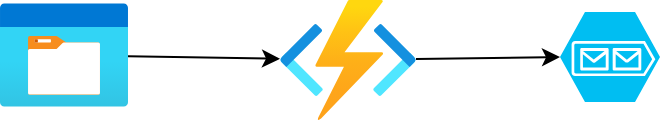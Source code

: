 <mxfile>
    <diagram id="-pyq4oVrcZELDTSdFUwP" name="Page-1">
        <mxGraphModel dx="803" dy="635" grid="1" gridSize="10" guides="1" tooltips="1" connect="1" arrows="1" fold="1" page="1" pageScale="1" pageWidth="827" pageHeight="1169" background="#ffffff" math="0" shadow="0">
            <root>
                <mxCell id="0"/>
                <mxCell id="1" parent="0"/>
                <mxCell id="6" style="edgeStyle=none;html=1;entryX=0;entryY=0.5;entryDx=0;entryDy=0;entryPerimeter=0;strokeColor=#000000;" edge="1" parent="1" source="2" target="3">
                    <mxGeometry relative="1" as="geometry"/>
                </mxCell>
                <mxCell id="2" value="" style="aspect=fixed;html=1;points=[];align=center;image;fontSize=12;image=img/lib/azure2/compute/Function_Apps.svg;" vertex="1" parent="1">
                    <mxGeometry x="300" y="250" width="68" height="60" as="geometry"/>
                </mxCell>
                <mxCell id="3" value="" style="verticalLabelPosition=bottom;html=1;verticalAlign=top;align=center;strokeColor=none;fillColor=#00BEF2;shape=mxgraph.azure.storage_queue;" vertex="1" parent="1">
                    <mxGeometry x="440" y="256" width="50" height="45" as="geometry"/>
                </mxCell>
                <mxCell id="5" style="edgeStyle=none;html=1;strokeColor=#000000;" edge="1" parent="1" source="4" target="2">
                    <mxGeometry relative="1" as="geometry"/>
                </mxCell>
                <mxCell id="4" value="" style="aspect=fixed;html=1;points=[];align=center;image;fontSize=12;image=img/lib/azure2/general/Storage_Container.svg;" vertex="1" parent="1">
                    <mxGeometry x="160" y="251.5" width="64" height="52" as="geometry"/>
                </mxCell>
            </root>
        </mxGraphModel>
    </diagram>
</mxfile>